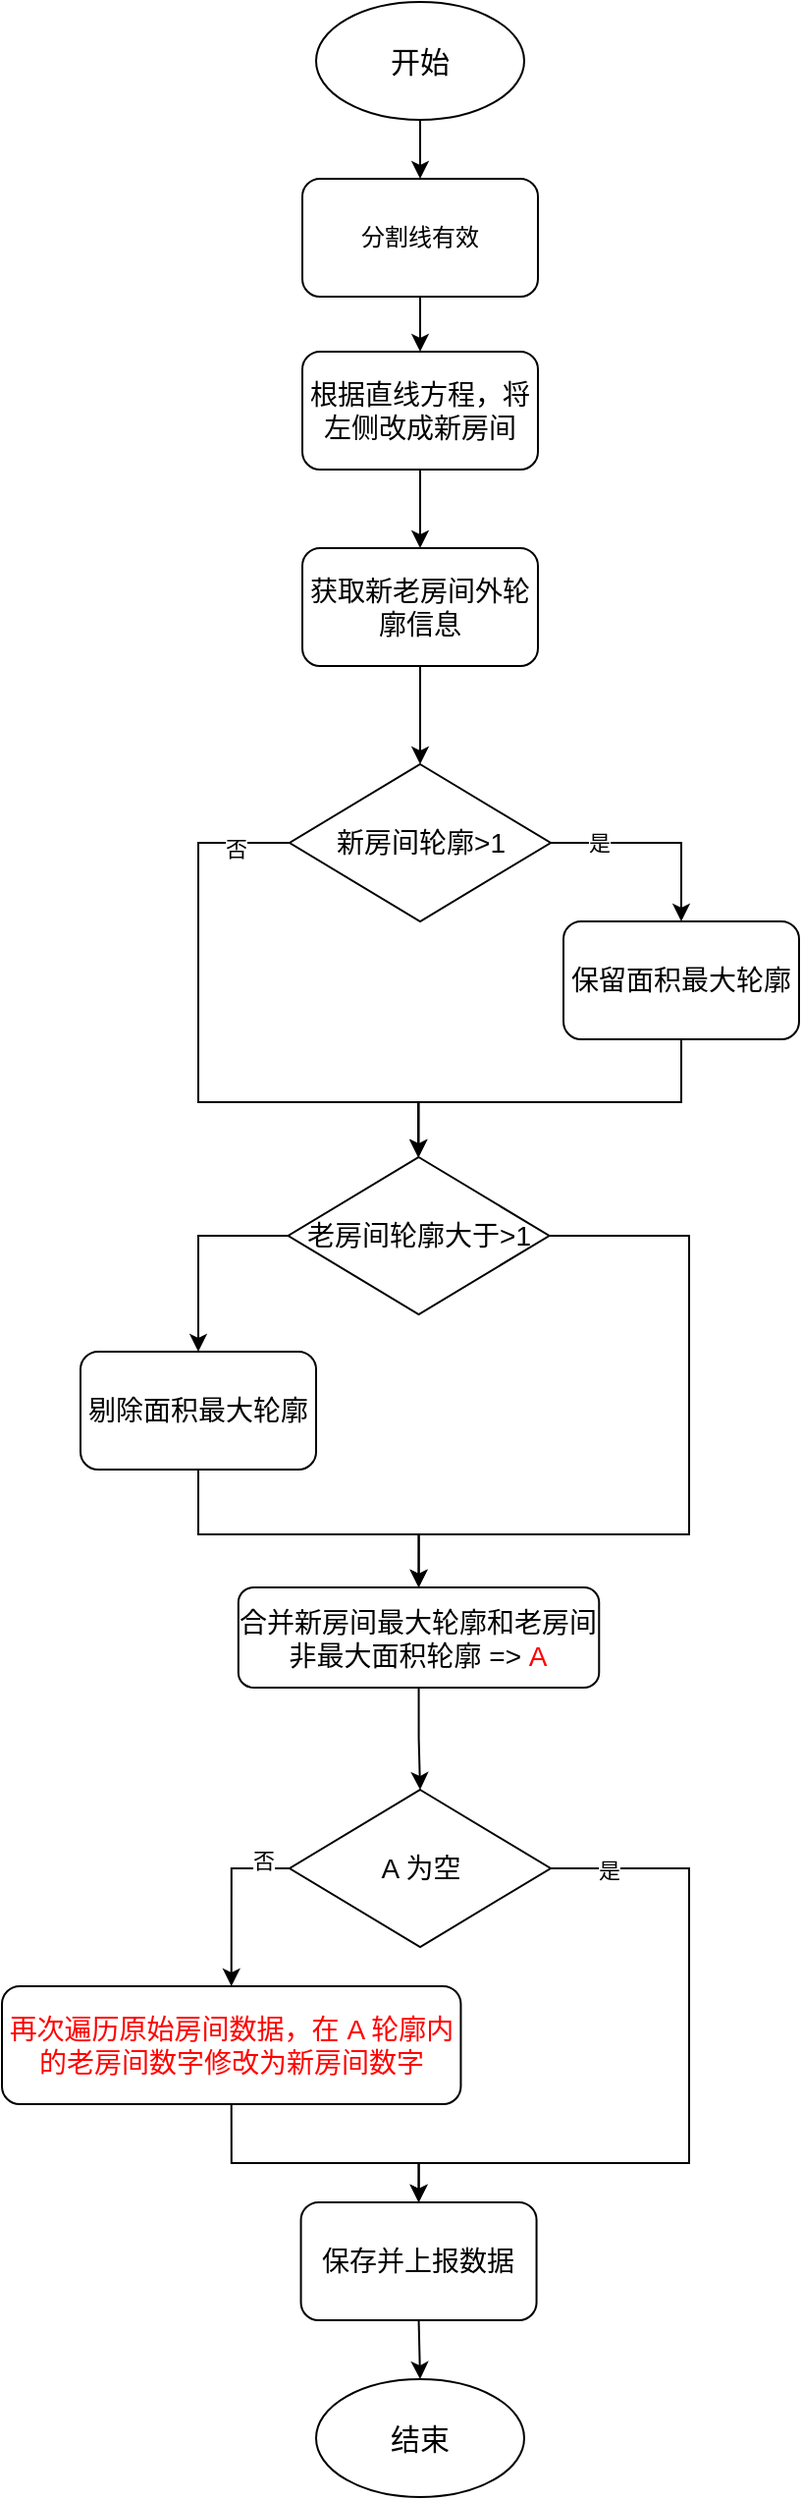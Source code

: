 <mxfile version="22.0.8" type="github">
  <diagram name="第 1 页" id="vVpCZfDv8el2wT4L0e3R">
    <mxGraphModel dx="844" dy="-250" grid="1" gridSize="10" guides="1" tooltips="1" connect="1" arrows="1" fold="1" page="1" pageScale="1" pageWidth="827" pageHeight="1169" math="0" shadow="0">
      <root>
        <mxCell id="0" />
        <mxCell id="1" parent="0" />
        <mxCell id="cYiCLH4inrJGbYnhFq96-532" style="edgeStyle=orthogonalEdgeStyle;rounded=0;orthogonalLoop=1;jettySize=auto;html=1;exitX=0.5;exitY=1;exitDx=0;exitDy=0;" parent="1" source="cYiCLH4inrJGbYnhFq96-558" target="cYiCLH4inrJGbYnhFq96-534" edge="1">
          <mxGeometry relative="1" as="geometry">
            <mxPoint x="1183" y="1448" as="sourcePoint" />
          </mxGeometry>
        </mxCell>
        <mxCell id="cYiCLH4inrJGbYnhFq96-533" value="" style="edgeStyle=orthogonalEdgeStyle;rounded=0;orthogonalLoop=1;jettySize=auto;html=1;entryX=0.5;entryY=0;entryDx=0;entryDy=0;" parent="1" source="cYiCLH4inrJGbYnhFq96-534" target="cYiCLH4inrJGbYnhFq96-541" edge="1">
          <mxGeometry relative="1" as="geometry">
            <mxPoint x="1183.0" y="1578" as="targetPoint" />
          </mxGeometry>
        </mxCell>
        <mxCell id="cYiCLH4inrJGbYnhFq96-534" value="&lt;font style=&quot;font-size: 14px;&quot;&gt;获取新老房间外轮廓信息&lt;/font&gt;" style="rounded=1;whiteSpace=wrap;html=1;" parent="1" vertex="1">
          <mxGeometry x="1123" y="1478" width="120" height="60" as="geometry" />
        </mxCell>
        <mxCell id="tLEIXcZHJlOMfoQv3ZU3-1" style="edgeStyle=orthogonalEdgeStyle;rounded=0;orthogonalLoop=1;jettySize=auto;html=1;exitX=1;exitY=0.5;exitDx=0;exitDy=0;entryX=0.5;entryY=0;entryDx=0;entryDy=0;" edge="1" parent="1" source="cYiCLH4inrJGbYnhFq96-541" target="cYiCLH4inrJGbYnhFq96-543">
          <mxGeometry relative="1" as="geometry" />
        </mxCell>
        <mxCell id="tLEIXcZHJlOMfoQv3ZU3-7" value="是" style="edgeLabel;html=1;align=center;verticalAlign=middle;resizable=0;points=[];" vertex="1" connectable="0" parent="tLEIXcZHJlOMfoQv3ZU3-1">
          <mxGeometry x="-0.524" relative="1" as="geometry">
            <mxPoint x="-1" as="offset" />
          </mxGeometry>
        </mxCell>
        <mxCell id="tLEIXcZHJlOMfoQv3ZU3-4" style="edgeStyle=orthogonalEdgeStyle;rounded=0;orthogonalLoop=1;jettySize=auto;html=1;exitX=0;exitY=0.5;exitDx=0;exitDy=0;" edge="1" parent="1" source="cYiCLH4inrJGbYnhFq96-541" target="cYiCLH4inrJGbYnhFq96-548">
          <mxGeometry relative="1" as="geometry">
            <Array as="points">
              <mxPoint x="1070" y="1628" />
              <mxPoint x="1070" y="1760" />
              <mxPoint x="1182" y="1760" />
            </Array>
          </mxGeometry>
        </mxCell>
        <mxCell id="tLEIXcZHJlOMfoQv3ZU3-8" value="否" style="edgeLabel;html=1;align=center;verticalAlign=middle;resizable=0;points=[];" vertex="1" connectable="0" parent="tLEIXcZHJlOMfoQv3ZU3-4">
          <mxGeometry x="-0.827" y="3" relative="1" as="geometry">
            <mxPoint as="offset" />
          </mxGeometry>
        </mxCell>
        <mxCell id="cYiCLH4inrJGbYnhFq96-541" value="&lt;font style=&quot;font-size: 14px;&quot;&gt;新房间轮廓&amp;gt;1&lt;/font&gt;" style="rhombus;whiteSpace=wrap;html=1;" parent="1" vertex="1">
          <mxGeometry x="1116.5" y="1588" width="133" height="80" as="geometry" />
        </mxCell>
        <mxCell id="tLEIXcZHJlOMfoQv3ZU3-5" style="edgeStyle=orthogonalEdgeStyle;rounded=0;orthogonalLoop=1;jettySize=auto;html=1;exitX=0.5;exitY=1;exitDx=0;exitDy=0;entryX=0.5;entryY=0;entryDx=0;entryDy=0;" edge="1" parent="1" source="cYiCLH4inrJGbYnhFq96-543" target="cYiCLH4inrJGbYnhFq96-548">
          <mxGeometry relative="1" as="geometry">
            <Array as="points">
              <mxPoint x="1316" y="1760" />
              <mxPoint x="1182" y="1760" />
            </Array>
          </mxGeometry>
        </mxCell>
        <mxCell id="cYiCLH4inrJGbYnhFq96-543" value="&lt;font style=&quot;font-size: 14px;&quot;&gt;保留面积最大轮廓&lt;/font&gt;" style="rounded=1;whiteSpace=wrap;html=1;" parent="1" vertex="1">
          <mxGeometry x="1256" y="1668" width="120" height="60" as="geometry" />
        </mxCell>
        <mxCell id="cYiCLH4inrJGbYnhFq96-568" style="edgeStyle=orthogonalEdgeStyle;rounded=0;orthogonalLoop=1;jettySize=auto;html=1;exitX=0;exitY=0.5;exitDx=0;exitDy=0;" parent="1" source="cYiCLH4inrJGbYnhFq96-548" target="cYiCLH4inrJGbYnhFq96-564" edge="1">
          <mxGeometry relative="1" as="geometry" />
        </mxCell>
        <mxCell id="tLEIXcZHJlOMfoQv3ZU3-6" style="edgeStyle=orthogonalEdgeStyle;rounded=0;orthogonalLoop=1;jettySize=auto;html=1;exitX=1;exitY=0.5;exitDx=0;exitDy=0;entryX=0.5;entryY=0;entryDx=0;entryDy=0;" edge="1" parent="1" source="cYiCLH4inrJGbYnhFq96-548" target="cYiCLH4inrJGbYnhFq96-570">
          <mxGeometry relative="1" as="geometry">
            <Array as="points">
              <mxPoint x="1320" y="1828" />
              <mxPoint x="1320" y="1980" />
              <mxPoint x="1182" y="1980" />
            </Array>
          </mxGeometry>
        </mxCell>
        <mxCell id="cYiCLH4inrJGbYnhFq96-548" value="&lt;span style=&quot;font-size: 14px;&quot;&gt;老房间轮廓大于&amp;gt;1&lt;/span&gt;" style="rhombus;whiteSpace=wrap;html=1;" parent="1" vertex="1">
          <mxGeometry x="1115.78" y="1788" width="133" height="80" as="geometry" />
        </mxCell>
        <mxCell id="cYiCLH4inrJGbYnhFq96-549" style="edgeStyle=orthogonalEdgeStyle;rounded=0;orthogonalLoop=1;jettySize=auto;html=1;exitX=0.5;exitY=1;exitDx=0;exitDy=0;entryX=0.5;entryY=0;entryDx=0;entryDy=0;" parent="1" source="cYiCLH4inrJGbYnhFq96-550" target="cYiCLH4inrJGbYnhFq96-553" edge="1">
          <mxGeometry relative="1" as="geometry" />
        </mxCell>
        <mxCell id="cYiCLH4inrJGbYnhFq96-550" value="&lt;font style=&quot;font-size: 14px;&quot;&gt;保存并上报数据&lt;br&gt;&lt;/font&gt;" style="rounded=1;whiteSpace=wrap;html=1;" parent="1" vertex="1">
          <mxGeometry x="1122.28" y="2320" width="120" height="60" as="geometry" />
        </mxCell>
        <mxCell id="cYiCLH4inrJGbYnhFq96-553" value="&lt;font style=&quot;font-size: 15px;&quot;&gt;结束&lt;/font&gt;" style="ellipse;whiteSpace=wrap;html=1;" parent="1" vertex="1">
          <mxGeometry x="1130" y="2410" width="106" height="60" as="geometry" />
        </mxCell>
        <mxCell id="cYiCLH4inrJGbYnhFq96-554" style="edgeStyle=orthogonalEdgeStyle;rounded=0;orthogonalLoop=1;jettySize=auto;html=1;exitX=0.5;exitY=1;exitDx=0;exitDy=0;" parent="1" source="cYiCLH4inrJGbYnhFq96-555" target="cYiCLH4inrJGbYnhFq96-557" edge="1">
          <mxGeometry relative="1" as="geometry" />
        </mxCell>
        <mxCell id="cYiCLH4inrJGbYnhFq96-555" value="&lt;font style=&quot;font-size: 15px;&quot;&gt;开始&lt;/font&gt;" style="ellipse;whiteSpace=wrap;html=1;" parent="1" vertex="1">
          <mxGeometry x="1130" y="1200" width="106" height="60" as="geometry" />
        </mxCell>
        <mxCell id="cYiCLH4inrJGbYnhFq96-556" style="edgeStyle=orthogonalEdgeStyle;rounded=0;orthogonalLoop=1;jettySize=auto;html=1;exitX=0.5;exitY=1;exitDx=0;exitDy=0;" parent="1" source="cYiCLH4inrJGbYnhFq96-557" target="cYiCLH4inrJGbYnhFq96-558" edge="1">
          <mxGeometry relative="1" as="geometry" />
        </mxCell>
        <mxCell id="cYiCLH4inrJGbYnhFq96-557" value="分割线有效" style="rounded=1;whiteSpace=wrap;html=1;" parent="1" vertex="1">
          <mxGeometry x="1123" y="1290" width="120" height="60" as="geometry" />
        </mxCell>
        <mxCell id="cYiCLH4inrJGbYnhFq96-558" value="&lt;font style=&quot;font-size: 14px;&quot;&gt;根据直线方程，将左侧改成新房间&lt;/font&gt;" style="rounded=1;whiteSpace=wrap;html=1;" parent="1" vertex="1">
          <mxGeometry x="1123" y="1378" width="120" height="60" as="geometry" />
        </mxCell>
        <mxCell id="cYiCLH4inrJGbYnhFq96-574" style="edgeStyle=orthogonalEdgeStyle;rounded=0;orthogonalLoop=1;jettySize=auto;html=1;exitX=0.5;exitY=1;exitDx=0;exitDy=0;entryX=0.5;entryY=0;entryDx=0;entryDy=0;" parent="1" source="cYiCLH4inrJGbYnhFq96-564" target="cYiCLH4inrJGbYnhFq96-570" edge="1">
          <mxGeometry relative="1" as="geometry">
            <Array as="points">
              <mxPoint x="1070" y="1980" />
              <mxPoint x="1182" y="1980" />
            </Array>
          </mxGeometry>
        </mxCell>
        <mxCell id="cYiCLH4inrJGbYnhFq96-564" value="&lt;span style=&quot;font-size: 14px;&quot;&gt;剔除面积最大轮廓&lt;/span&gt;" style="rounded=1;whiteSpace=wrap;html=1;" parent="1" vertex="1">
          <mxGeometry x="1010" y="1887" width="120" height="60" as="geometry" />
        </mxCell>
        <mxCell id="tLEIXcZHJlOMfoQv3ZU3-12" style="edgeStyle=orthogonalEdgeStyle;rounded=0;orthogonalLoop=1;jettySize=auto;html=1;exitX=0.5;exitY=1;exitDx=0;exitDy=0;entryX=0.5;entryY=0;entryDx=0;entryDy=0;" edge="1" parent="1" source="cYiCLH4inrJGbYnhFq96-570" target="tLEIXcZHJlOMfoQv3ZU3-11">
          <mxGeometry relative="1" as="geometry" />
        </mxCell>
        <mxCell id="cYiCLH4inrJGbYnhFq96-570" value="&lt;font style=&quot;font-size: 14px;&quot;&gt;合并新房间最大轮廓和老房间非最大面积轮廓 =&amp;gt; &lt;font color=&quot;#ff0000&quot;&gt;A&lt;/font&gt;&lt;br&gt;&lt;/font&gt;" style="rounded=1;whiteSpace=wrap;html=1;" parent="1" vertex="1">
          <mxGeometry x="1090.42" y="2007" width="183.72" height="51" as="geometry" />
        </mxCell>
        <mxCell id="cYiCLH4inrJGbYnhFq96-577" style="edgeStyle=orthogonalEdgeStyle;rounded=0;orthogonalLoop=1;jettySize=auto;html=1;exitX=0.5;exitY=1;exitDx=0;exitDy=0;entryX=0.5;entryY=0;entryDx=0;entryDy=0;" parent="1" source="cYiCLH4inrJGbYnhFq96-575" target="cYiCLH4inrJGbYnhFq96-550" edge="1">
          <mxGeometry relative="1" as="geometry">
            <Array as="points">
              <mxPoint x="1087" y="2300" />
              <mxPoint x="1182" y="2300" />
            </Array>
          </mxGeometry>
        </mxCell>
        <mxCell id="cYiCLH4inrJGbYnhFq96-575" value="&lt;span style=&quot;font-size: 14px;&quot;&gt;&lt;font color=&quot;#ff0000&quot;&gt;再次遍历原始房间数据，在 A 轮廓内的老房间数字修改为新房间数字&lt;/font&gt;&lt;br&gt;&lt;/span&gt;" style="rounded=1;whiteSpace=wrap;html=1;" parent="1" vertex="1">
          <mxGeometry x="970.0" y="2210" width="233.72" height="60" as="geometry" />
        </mxCell>
        <mxCell id="tLEIXcZHJlOMfoQv3ZU3-13" style="edgeStyle=orthogonalEdgeStyle;rounded=0;orthogonalLoop=1;jettySize=auto;html=1;exitX=0;exitY=0.5;exitDx=0;exitDy=0;entryX=0.5;entryY=0;entryDx=0;entryDy=0;" edge="1" parent="1" source="tLEIXcZHJlOMfoQv3ZU3-11" target="cYiCLH4inrJGbYnhFq96-575">
          <mxGeometry relative="1" as="geometry" />
        </mxCell>
        <mxCell id="tLEIXcZHJlOMfoQv3ZU3-16" value="否" style="edgeLabel;html=1;align=center;verticalAlign=middle;resizable=0;points=[];" vertex="1" connectable="0" parent="tLEIXcZHJlOMfoQv3ZU3-13">
          <mxGeometry x="-0.7" y="-4" relative="1" as="geometry">
            <mxPoint as="offset" />
          </mxGeometry>
        </mxCell>
        <mxCell id="tLEIXcZHJlOMfoQv3ZU3-14" style="edgeStyle=orthogonalEdgeStyle;rounded=0;orthogonalLoop=1;jettySize=auto;html=1;exitX=1;exitY=0.5;exitDx=0;exitDy=0;entryX=0.5;entryY=0;entryDx=0;entryDy=0;" edge="1" parent="1" source="tLEIXcZHJlOMfoQv3ZU3-11" target="cYiCLH4inrJGbYnhFq96-550">
          <mxGeometry relative="1" as="geometry">
            <Array as="points">
              <mxPoint x="1320" y="2150" />
              <mxPoint x="1320" y="2300" />
              <mxPoint x="1182" y="2300" />
            </Array>
          </mxGeometry>
        </mxCell>
        <mxCell id="tLEIXcZHJlOMfoQv3ZU3-15" value="是" style="edgeLabel;html=1;align=center;verticalAlign=middle;resizable=0;points=[];" vertex="1" connectable="0" parent="tLEIXcZHJlOMfoQv3ZU3-14">
          <mxGeometry x="-0.841" y="-1" relative="1" as="geometry">
            <mxPoint x="-1" as="offset" />
          </mxGeometry>
        </mxCell>
        <mxCell id="tLEIXcZHJlOMfoQv3ZU3-11" value="&lt;span style=&quot;font-size: 14px;&quot;&gt;A 为空&lt;/span&gt;" style="rhombus;whiteSpace=wrap;html=1;" vertex="1" parent="1">
          <mxGeometry x="1116.5" y="2110" width="133" height="80" as="geometry" />
        </mxCell>
      </root>
    </mxGraphModel>
  </diagram>
</mxfile>

